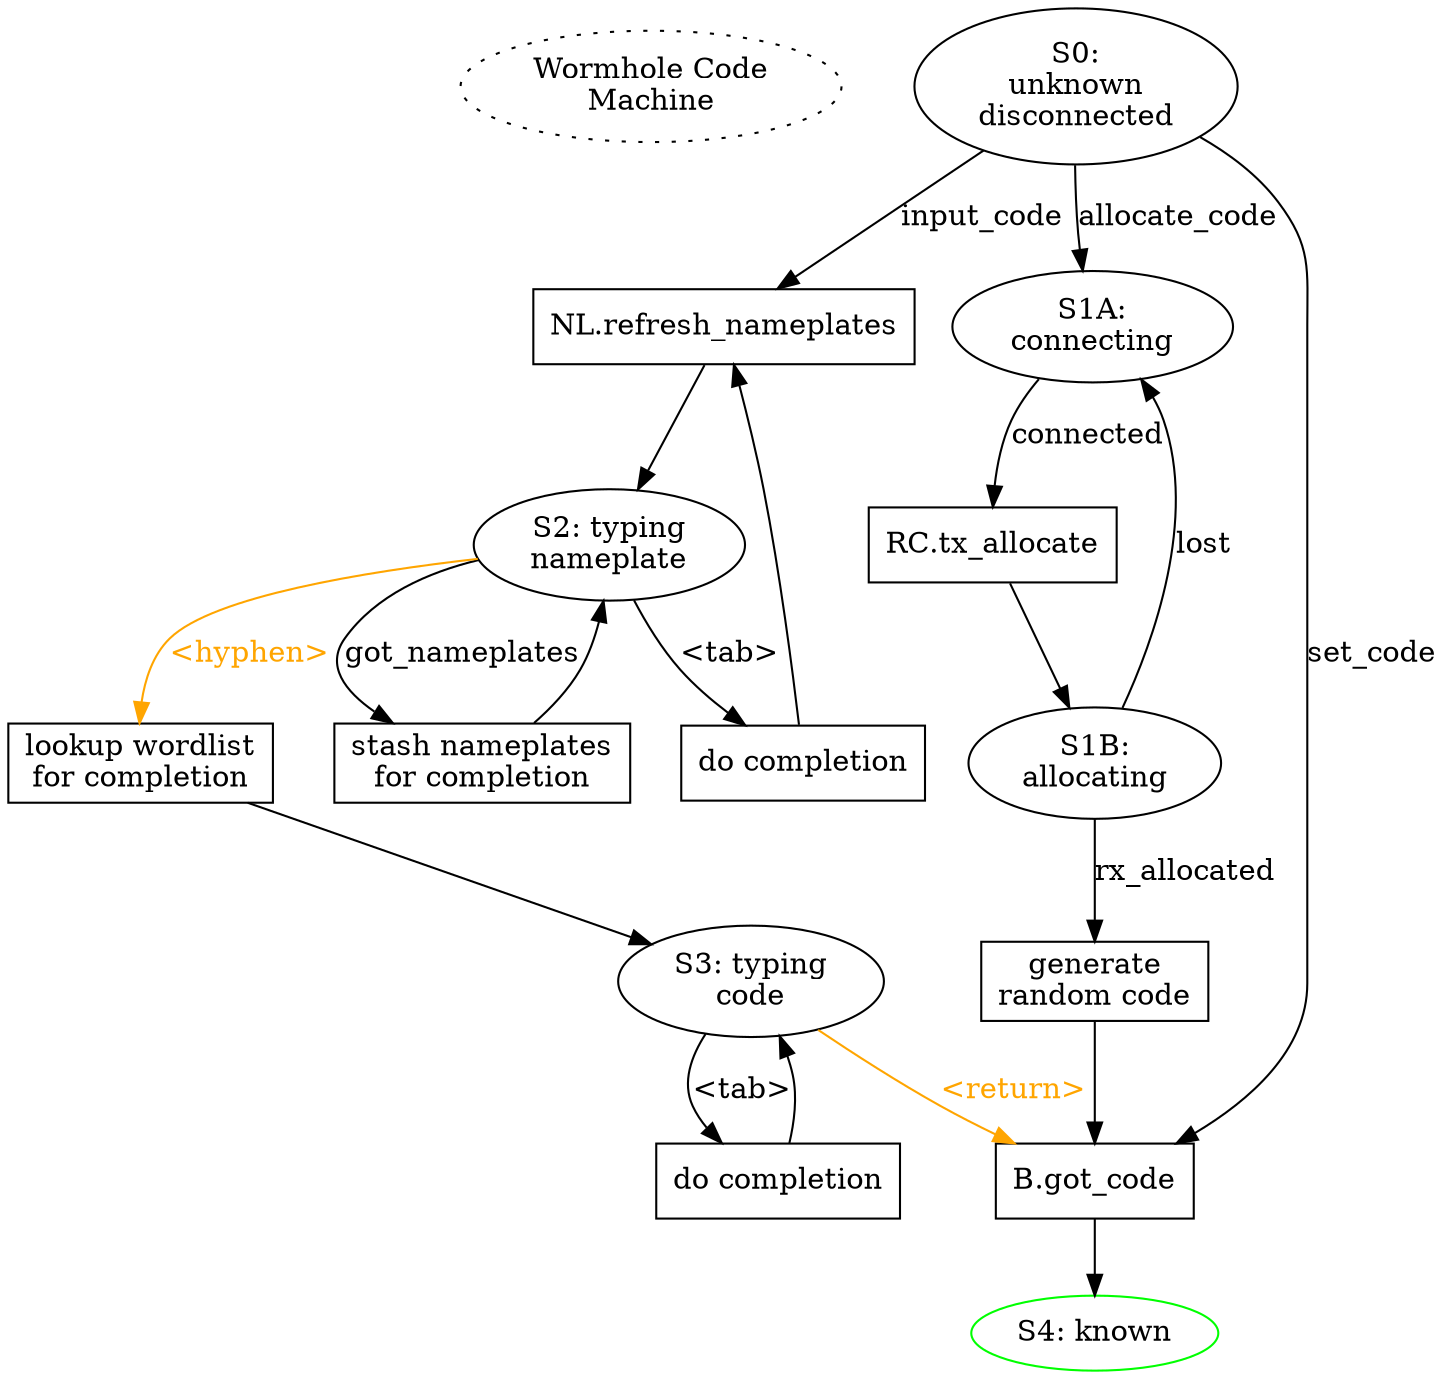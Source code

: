 digraph {

        start [label="Wormhole Code\nMachine" style="dotted"]
        {rank=same; start S0}
        start -> S0 [style="invis"]
        S0 [label="S0:\nunknown\ndisconnected"]
        S0 -> P0_got_code [label="set_code"]
        P0_got_code [shape="box" label="B.got_code"]
        P0_got_code -> S4
        S4 [label="S4: known" color="green"]

        S0 -> P0_list_nameplates [label="input_code"]
        S2 [label="S2: typing\nnameplate"]

        S2 -> P2_completion [label="<tab>"]
        P2_completion [shape="box" label="do completion"]
        P2_completion -> P0_list_nameplates
        P0_list_nameplates [shape="box" label="NL.refresh_nameplates"]
        P0_list_nameplates -> S2

        S2 -> P2_got_nameplates [label="got_nameplates"]
        P2_got_nameplates [shape="box" label="stash nameplates\nfor completion"]
        P2_got_nameplates -> S2
        S2 -> P2_finish [label="<hyphen>" color="orange" fontcolor="orange"]
        P2_finish [shape="box" label="lookup wordlist\nfor completion"]
        P2_finish -> S3
        S3 [label="S3: typing\ncode"]
        S3 -> P3_completion [label="<tab>"]
        P3_completion [shape="box" label="do completion"]
        P3_completion -> S3

        S3 -> P0_got_code [label="<return>"
                           color="orange" fontcolor="orange"]

        S0 -> S1A [label="allocate_code"]
        S1A [label="S1A:\nconnecting"]
        S1A -> P1_allocate [label="connected"]
        P1_allocate [shape="box" label="RC.tx_allocate"]
        P1_allocate -> S1B
        S1B [label="S1B:\nallocating"]
        S1B -> P1_generate [label="rx_allocated"]
        S1B -> S1A [label="lost"]
        P1_generate [shape="box" label="generate\nrandom code"]
        P1_generate -> P0_got_code
        
}
